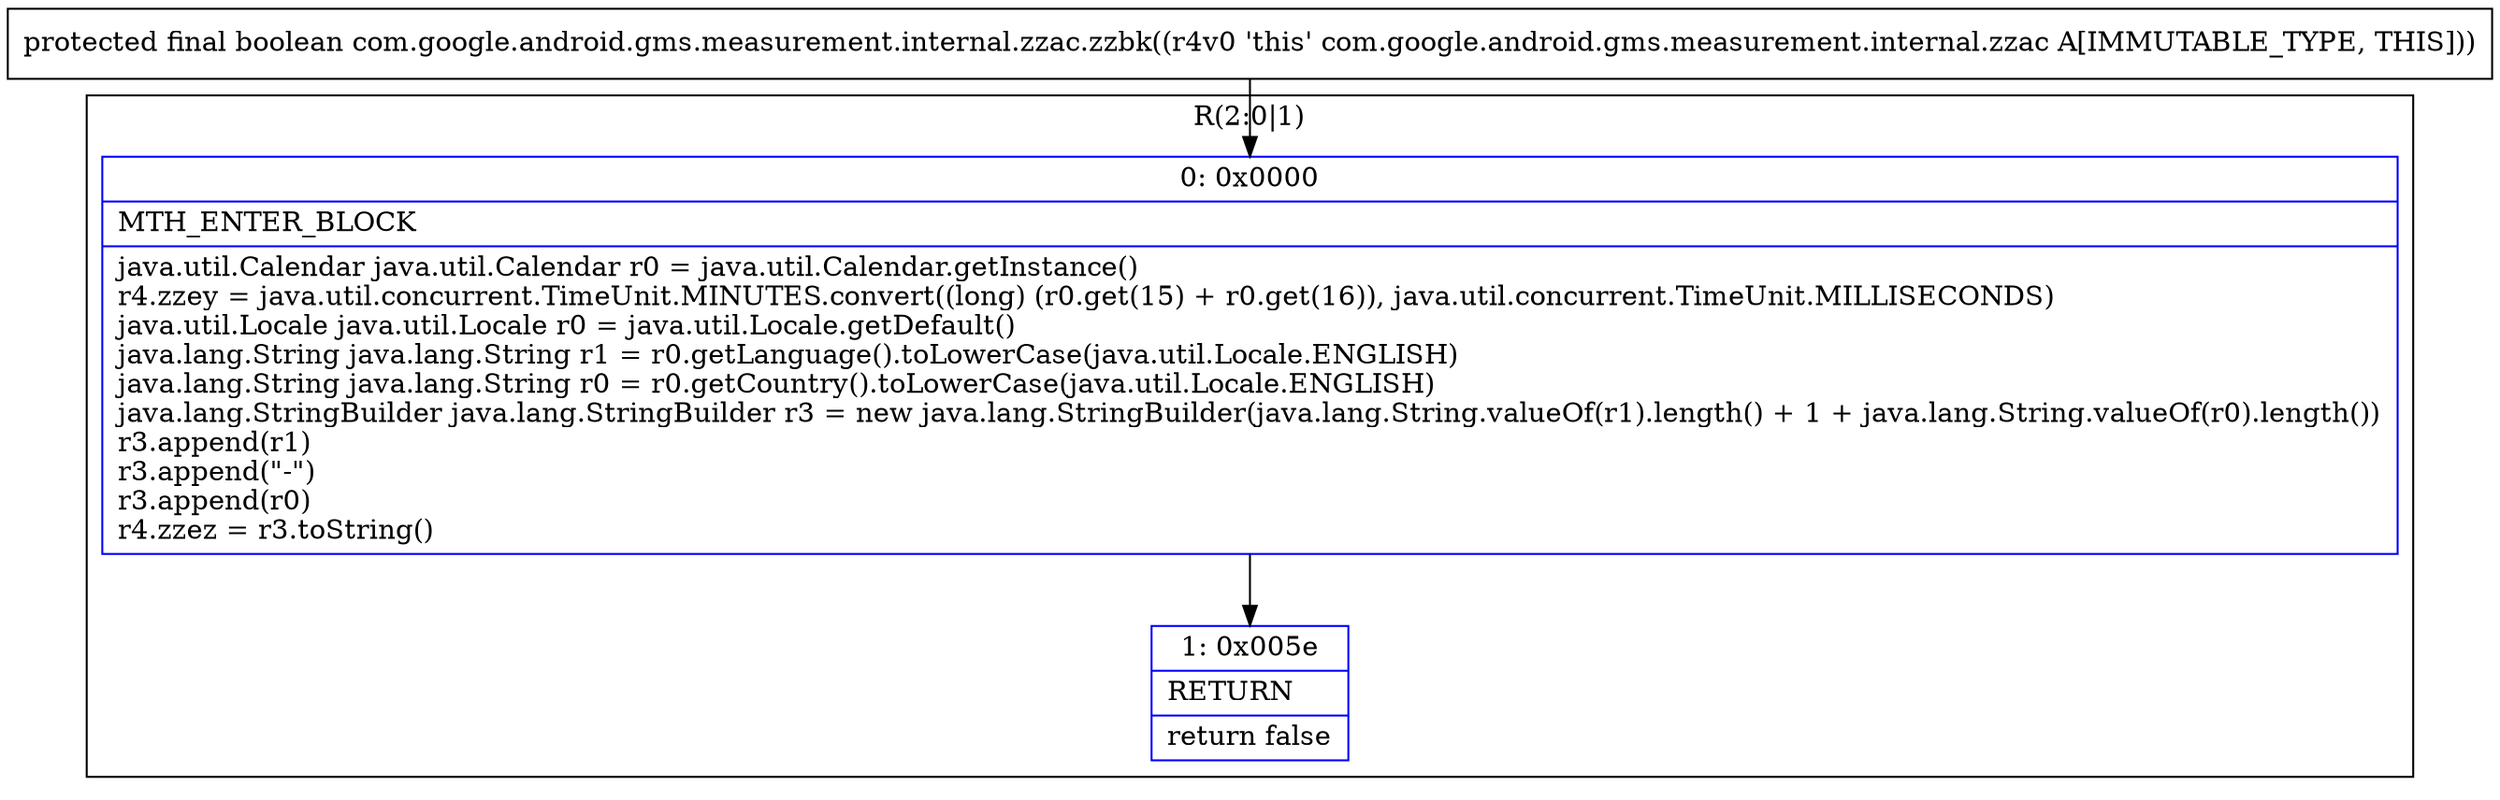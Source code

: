 digraph "CFG forcom.google.android.gms.measurement.internal.zzac.zzbk()Z" {
subgraph cluster_Region_177790340 {
label = "R(2:0|1)";
node [shape=record,color=blue];
Node_0 [shape=record,label="{0\:\ 0x0000|MTH_ENTER_BLOCK\l|java.util.Calendar java.util.Calendar r0 = java.util.Calendar.getInstance()\lr4.zzey = java.util.concurrent.TimeUnit.MINUTES.convert((long) (r0.get(15) + r0.get(16)), java.util.concurrent.TimeUnit.MILLISECONDS)\ljava.util.Locale java.util.Locale r0 = java.util.Locale.getDefault()\ljava.lang.String java.lang.String r1 = r0.getLanguage().toLowerCase(java.util.Locale.ENGLISH)\ljava.lang.String java.lang.String r0 = r0.getCountry().toLowerCase(java.util.Locale.ENGLISH)\ljava.lang.StringBuilder java.lang.StringBuilder r3 = new java.lang.StringBuilder(java.lang.String.valueOf(r1).length() + 1 + java.lang.String.valueOf(r0).length())\lr3.append(r1)\lr3.append(\"\-\")\lr3.append(r0)\lr4.zzez = r3.toString()\l}"];
Node_1 [shape=record,label="{1\:\ 0x005e|RETURN\l|return false\l}"];
}
MethodNode[shape=record,label="{protected final boolean com.google.android.gms.measurement.internal.zzac.zzbk((r4v0 'this' com.google.android.gms.measurement.internal.zzac A[IMMUTABLE_TYPE, THIS])) }"];
MethodNode -> Node_0;
Node_0 -> Node_1;
}

